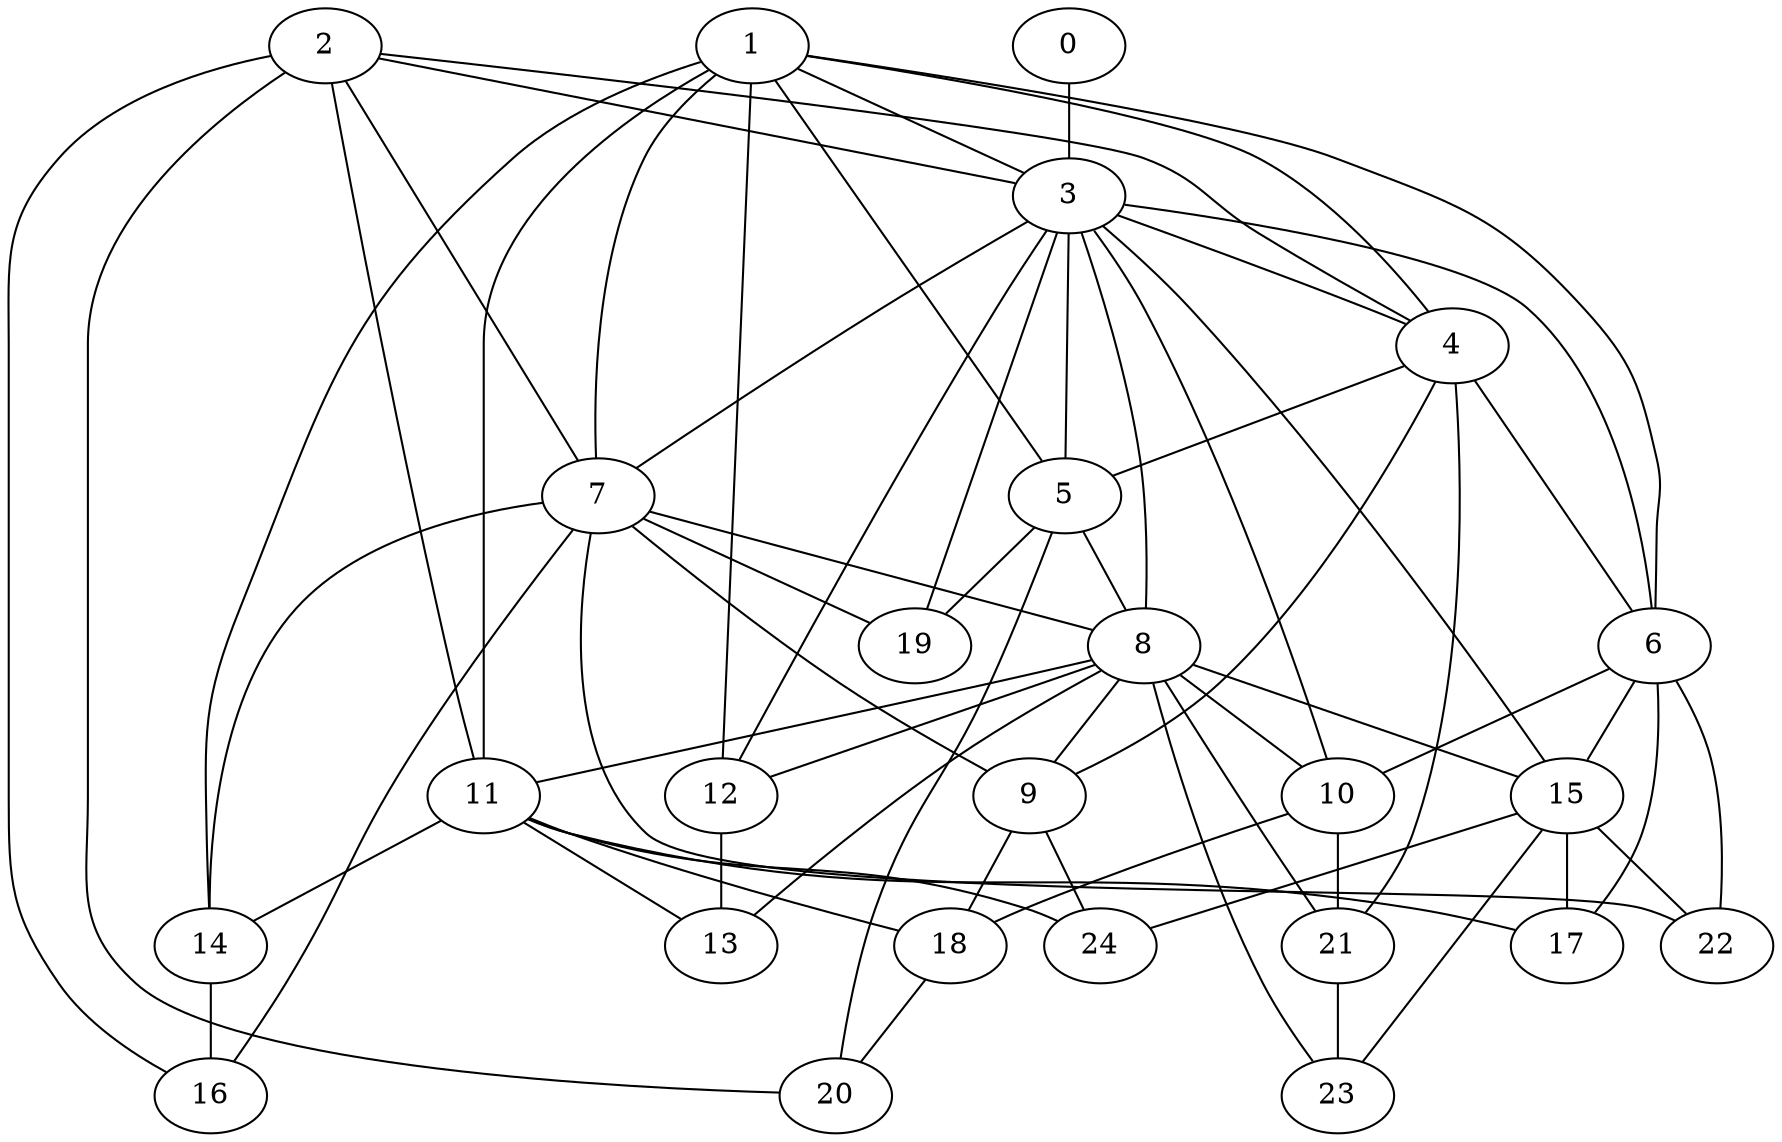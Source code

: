 strict graph "barabasi_albert_graph(25,3)" {
0;
1;
2;
3;
4;
5;
6;
7;
8;
9;
10;
11;
12;
13;
14;
15;
16;
17;
18;
19;
20;
21;
22;
23;
24;
0 -- 3  [is_available=True, prob="1.0"];
1 -- 3  [is_available=True, prob="0.92727776784"];
1 -- 4  [is_available=True, prob="0.0911130259438"];
1 -- 5  [is_available=True, prob="0.830998433795"];
1 -- 6  [is_available=True, prob="1.0"];
1 -- 7  [is_available=True, prob="0.133290997906"];
1 -- 11  [is_available=True, prob="0.21920521763"];
1 -- 12  [is_available=True, prob="0.0126084487292"];
1 -- 14  [is_available=True, prob="0.282918740762"];
2 -- 3  [is_available=True, prob="1.0"];
2 -- 4  [is_available=True, prob="0.301387259926"];
2 -- 7  [is_available=True, prob="1.0"];
2 -- 11  [is_available=True, prob="0.929780410699"];
2 -- 16  [is_available=True, prob="1.0"];
2 -- 20  [is_available=True, prob="1.0"];
3 -- 4  [is_available=True, prob="0.309749889319"];
3 -- 5  [is_available=True, prob="0.381487896029"];
3 -- 6  [is_available=True, prob="0.600629301292"];
3 -- 7  [is_available=True, prob="1.0"];
3 -- 8  [is_available=True, prob="0.616744608148"];
3 -- 10  [is_available=True, prob="0.879465260668"];
3 -- 12  [is_available=True, prob="1.0"];
3 -- 15  [is_available=True, prob="0.467465724937"];
3 -- 19  [is_available=True, prob="0.430469603938"];
4 -- 5  [is_available=True, prob="0.0403272664083"];
4 -- 6  [is_available=True, prob="0.368073481154"];
4 -- 9  [is_available=True, prob="1.0"];
4 -- 21  [is_available=True, prob="0.16022111112"];
5 -- 8  [is_available=True, prob="0.981663652667"];
5 -- 19  [is_available=True, prob="0.0715786717663"];
5 -- 20  [is_available=True, prob="1.0"];
6 -- 10  [is_available=True, prob="0.471341906127"];
6 -- 15  [is_available=True, prob="1.0"];
6 -- 17  [is_available=True, prob="1.0"];
6 -- 22  [is_available=True, prob="0.616816169158"];
7 -- 8  [is_available=True, prob="1.0"];
7 -- 9  [is_available=True, prob="0.670104960257"];
7 -- 14  [is_available=True, prob="1.0"];
7 -- 16  [is_available=True, prob="0.0910897089802"];
7 -- 19  [is_available=True, prob="0.162923903387"];
7 -- 22  [is_available=True, prob="1.0"];
8 -- 9  [is_available=True, prob="0.360381401603"];
8 -- 10  [is_available=True, prob="1.0"];
8 -- 11  [is_available=True, prob="1.0"];
8 -- 12  [is_available=True, prob="1.0"];
8 -- 13  [is_available=True, prob="0.238422943749"];
8 -- 15  [is_available=True, prob="1.0"];
8 -- 21  [is_available=True, prob="0.79249044468"];
8 -- 23  [is_available=True, prob="1.0"];
9 -- 24  [is_available=True, prob="1.0"];
9 -- 18  [is_available=True, prob="1.0"];
10 -- 18  [is_available=True, prob="0.863959162253"];
10 -- 21  [is_available=True, prob="1.0"];
11 -- 13  [is_available=True, prob="0.351608599242"];
11 -- 14  [is_available=True, prob="0.623869073933"];
11 -- 17  [is_available=True, prob="0.749369732809"];
11 -- 18  [is_available=True, prob="0.98063351466"];
11 -- 24  [is_available=True, prob="0.230854789462"];
12 -- 13  [is_available=True, prob="0.524714435625"];
14 -- 16  [is_available=True, prob="0.727250313222"];
15 -- 17  [is_available=True, prob="0.48178833955"];
15 -- 22  [is_available=True, prob="1.0"];
15 -- 23  [is_available=True, prob="0.189507628212"];
15 -- 24  [is_available=True, prob="1.0"];
18 -- 20  [is_available=True, prob="1.0"];
21 -- 23  [is_available=True, prob="1.0"];
}
